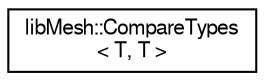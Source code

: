 digraph "Graphical Class Hierarchy"
{
  edge [fontname="FreeSans",fontsize="10",labelfontname="FreeSans",labelfontsize="10"];
  node [fontname="FreeSans",fontsize="10",shape=record];
  rankdir="LR";
  Node1 [label="libMesh::CompareTypes\l\< T, T \>",height=0.2,width=0.4,color="black", fillcolor="white", style="filled",URL="$structlibMesh_1_1CompareTypes_3_01T_00_01T_01_4.html"];
}
